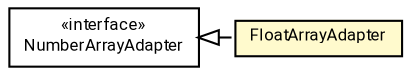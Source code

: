 #!/usr/local/bin/dot
#
# Class diagram 
# Generated by UMLGraph version R5_7_2-60-g0e99a6 (http://www.spinellis.gr/umlgraph/)
#

digraph G {
	graph [fontnames="svg"]
	edge [fontname="Roboto",fontsize=7,labelfontname="Roboto",labelfontsize=7,color="black"];
	node [fontname="Roboto",fontcolor="black",fontsize=8,shape=plaintext,margin=0,width=0,height=0];
	nodesep=0.15;
	ranksep=0.25;
	rankdir=LR;
	// de.lmu.ifi.dbs.elki.utilities.datastructures.arraylike.NumberArrayAdapter<N extends java.lang.Number, A>
	c4487163 [label=<<table title="de.lmu.ifi.dbs.elki.utilities.datastructures.arraylike.NumberArrayAdapter" border="0" cellborder="1" cellspacing="0" cellpadding="2" href="NumberArrayAdapter.html" target="_parent">
		<tr><td><table border="0" cellspacing="0" cellpadding="1">
		<tr><td align="center" balign="center"> &#171;interface&#187; </td></tr>
		<tr><td align="center" balign="center"> <font face="Roboto">NumberArrayAdapter</font> </td></tr>
		</table></td></tr>
		</table>>, URL="NumberArrayAdapter.html"];
	// de.lmu.ifi.dbs.elki.utilities.datastructures.arraylike.FloatArrayAdapter
	c4487247 [label=<<table title="de.lmu.ifi.dbs.elki.utilities.datastructures.arraylike.FloatArrayAdapter" border="0" cellborder="1" cellspacing="0" cellpadding="2" bgcolor="lemonChiffon" href="FloatArrayAdapter.html" target="_parent">
		<tr><td><table border="0" cellspacing="0" cellpadding="1">
		<tr><td align="center" balign="center"> <font face="Roboto">FloatArrayAdapter</font> </td></tr>
		</table></td></tr>
		</table>>, URL="FloatArrayAdapter.html"];
	// de.lmu.ifi.dbs.elki.utilities.datastructures.arraylike.FloatArrayAdapter implements de.lmu.ifi.dbs.elki.utilities.datastructures.arraylike.NumberArrayAdapter<N extends java.lang.Number, A>
	c4487163 -> c4487247 [arrowtail=empty,style=dashed,dir=back,weight=9];
}

